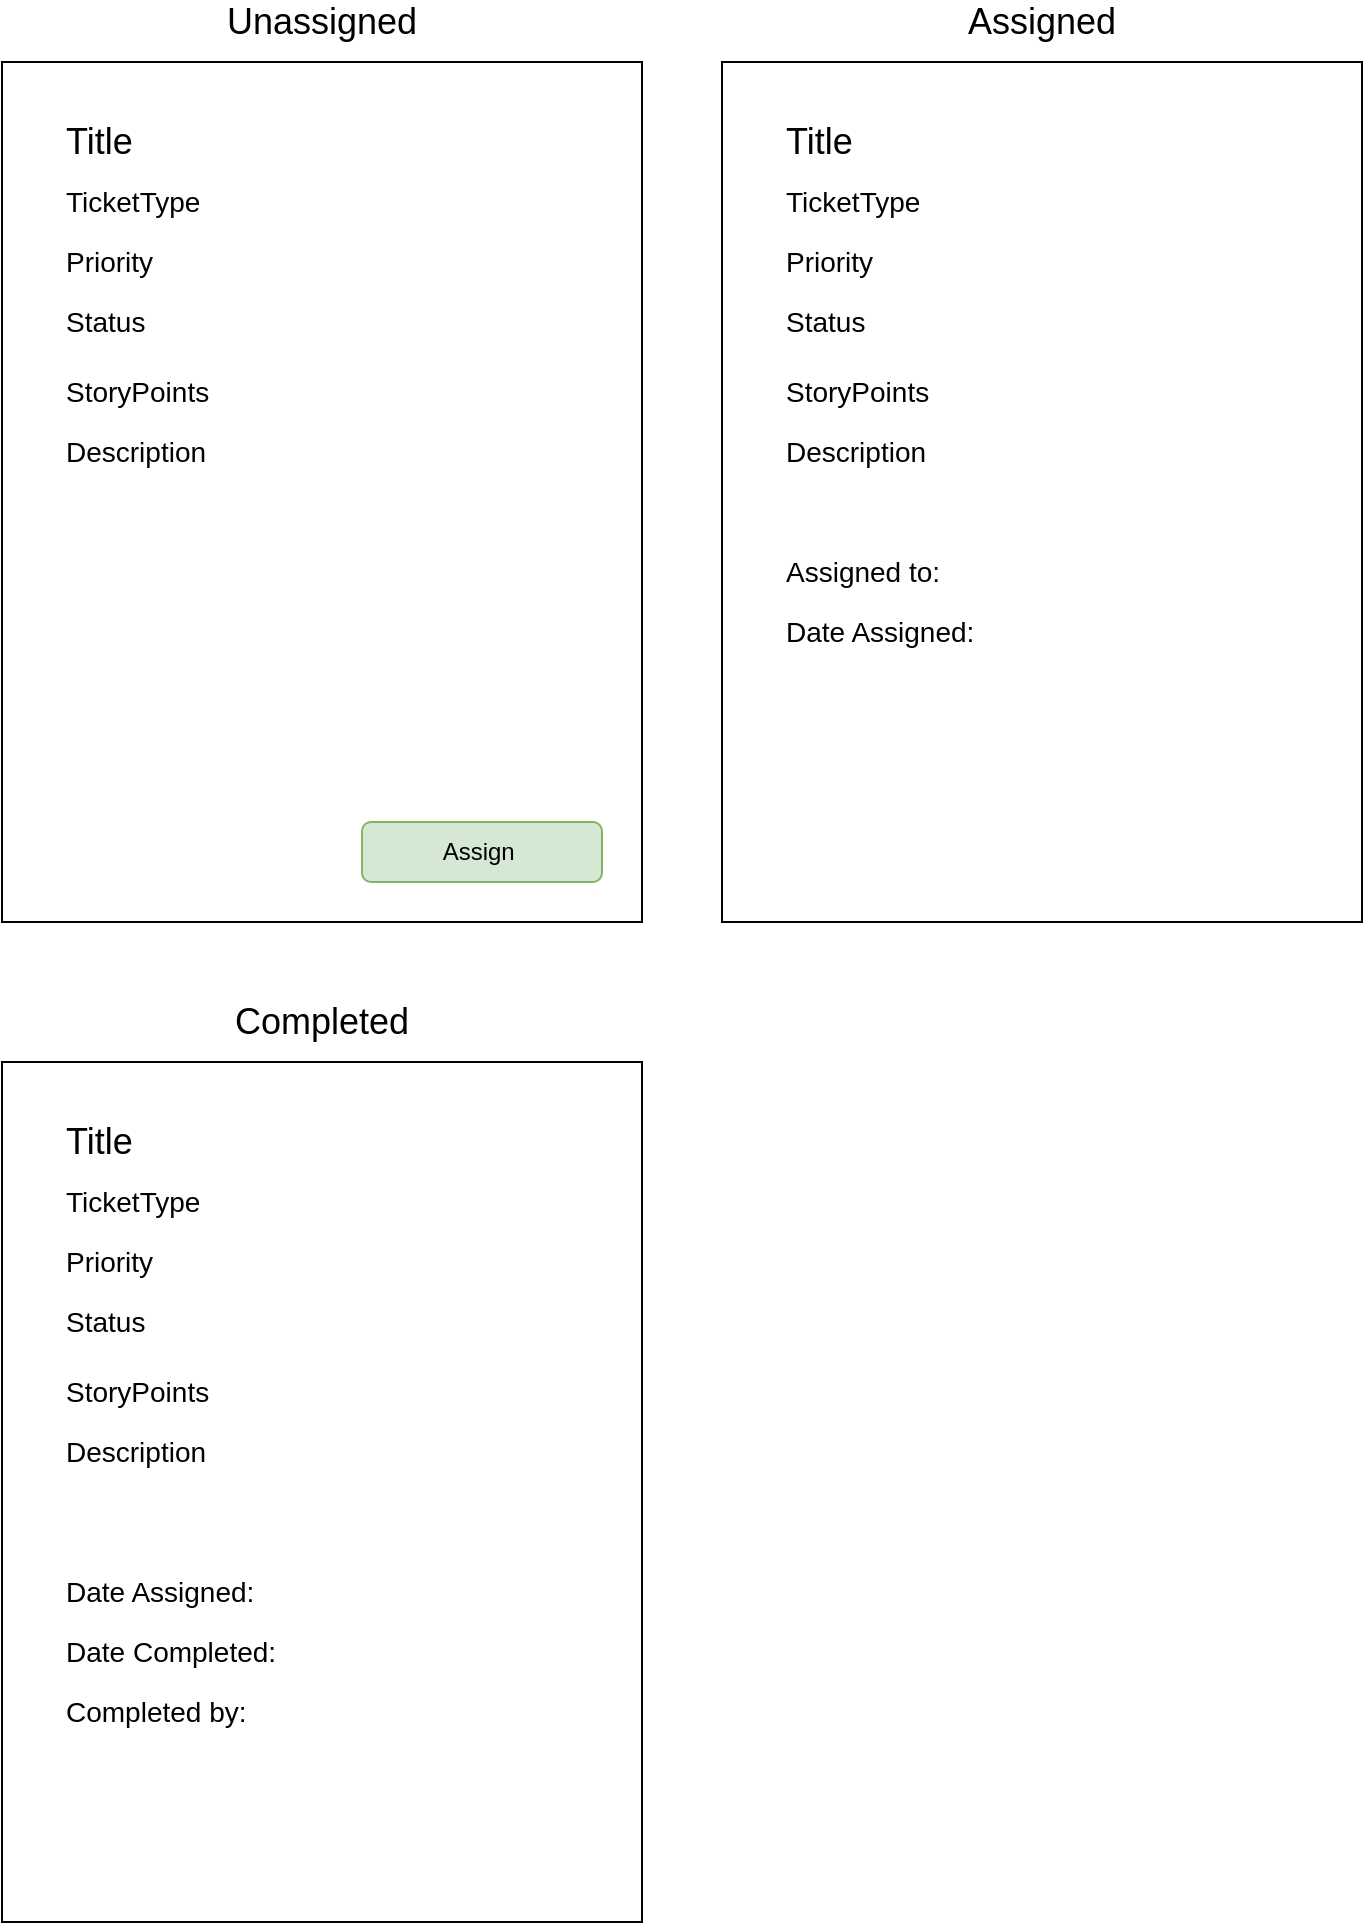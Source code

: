 <mxfile version="13.1.2" type="google"><diagram id="bSH4EFuefJd_Re73hRS8" name="Page-1"><mxGraphModel dx="946" dy="591" grid="1" gridSize="10" guides="1" tooltips="1" connect="1" arrows="1" fold="1" page="1" pageScale="1" pageWidth="850" pageHeight="1100" math="0" shadow="0"><root><mxCell id="0"/><mxCell id="1" parent="0"/><mxCell id="yiVzDNqjRVYFWyxzXyJL-1" value="" style="rounded=0;whiteSpace=wrap;html=1;" vertex="1" parent="1"><mxGeometry x="80" y="80" width="320" height="430" as="geometry"/></mxCell><mxCell id="yiVzDNqjRVYFWyxzXyJL-2" value="&lt;font style=&quot;font-size: 18px&quot;&gt;Title&lt;/font&gt;" style="text;html=1;strokeColor=none;fillColor=none;align=left;verticalAlign=middle;whiteSpace=wrap;rounded=0;" vertex="1" parent="1"><mxGeometry x="110" y="110" width="210" height="20" as="geometry"/></mxCell><mxCell id="yiVzDNqjRVYFWyxzXyJL-3" value="" style="shape=image;html=1;verticalAlign=top;verticalLabelPosition=bottom;labelBackgroundColor=#ffffff;imageAspect=0;aspect=fixed;image=https://cdn4.iconfinder.com/data/icons/ionicons/512/icon-close-128.png" vertex="1" parent="1"><mxGeometry x="370" y="90" width="20" height="20" as="geometry"/></mxCell><mxCell id="yiVzDNqjRVYFWyxzXyJL-5" value="&lt;font style=&quot;font-size: 14px&quot;&gt;TicketType&lt;/font&gt;" style="text;html=1;strokeColor=none;fillColor=none;align=left;verticalAlign=middle;whiteSpace=wrap;rounded=0;" vertex="1" parent="1"><mxGeometry x="110" y="140" width="210" height="20" as="geometry"/></mxCell><mxCell id="yiVzDNqjRVYFWyxzXyJL-6" value="&lt;font style=&quot;font-size: 14px&quot;&gt;Priority&amp;nbsp;&lt;/font&gt;" style="text;html=1;strokeColor=none;fillColor=none;align=left;verticalAlign=middle;whiteSpace=wrap;rounded=0;" vertex="1" parent="1"><mxGeometry x="110" y="170" width="210" height="20" as="geometry"/></mxCell><mxCell id="yiVzDNqjRVYFWyxzXyJL-9" value="&lt;span style=&quot;font-size: 14px&quot;&gt;Status&lt;/span&gt;" style="text;html=1;strokeColor=none;fillColor=none;align=left;verticalAlign=middle;whiteSpace=wrap;rounded=0;" vertex="1" parent="1"><mxGeometry x="110" y="200" width="210" height="20" as="geometry"/></mxCell><mxCell id="yiVzDNqjRVYFWyxzXyJL-10" value="&lt;span style=&quot;font-size: 14px&quot;&gt;Description&lt;/span&gt;" style="text;html=1;strokeColor=none;fillColor=none;align=left;verticalAlign=middle;whiteSpace=wrap;rounded=0;" vertex="1" parent="1"><mxGeometry x="110" y="240" width="210" height="70" as="geometry"/></mxCell><mxCell id="yiVzDNqjRVYFWyxzXyJL-11" value="&lt;span style=&quot;font-size: 14px&quot;&gt;StoryPoints&lt;/span&gt;" style="text;html=1;strokeColor=none;fillColor=none;align=left;verticalAlign=middle;whiteSpace=wrap;rounded=0;" vertex="1" parent="1"><mxGeometry x="110" y="230" width="80" height="30" as="geometry"/></mxCell><mxCell id="yiVzDNqjRVYFWyxzXyJL-15" value="" style="rounded=1;whiteSpace=wrap;html=1;fillColor=#d5e8d4;strokeColor=#82b366;" vertex="1" parent="1"><mxGeometry x="260" y="460" width="120" height="30" as="geometry"/></mxCell><mxCell id="yiVzDNqjRVYFWyxzXyJL-16" value="Assign&amp;nbsp;" style="text;html=1;strokeColor=none;fillColor=none;align=center;verticalAlign=middle;whiteSpace=wrap;rounded=0;" vertex="1" parent="1"><mxGeometry x="270" y="465" width="100" height="20" as="geometry"/></mxCell><mxCell id="yiVzDNqjRVYFWyxzXyJL-19" value="&lt;font style=&quot;font-size: 18px&quot;&gt;Unassigned&lt;/font&gt;" style="text;html=1;strokeColor=none;fillColor=none;align=center;verticalAlign=middle;whiteSpace=wrap;rounded=0;" vertex="1" parent="1"><mxGeometry x="160" y="50" width="160" height="20" as="geometry"/></mxCell><mxCell id="yiVzDNqjRVYFWyxzXyJL-45" value="" style="rounded=0;whiteSpace=wrap;html=1;" vertex="1" parent="1"><mxGeometry x="440" y="80" width="320" height="430" as="geometry"/></mxCell><mxCell id="yiVzDNqjRVYFWyxzXyJL-46" value="&lt;font style=&quot;font-size: 18px&quot;&gt;Title&lt;/font&gt;" style="text;html=1;strokeColor=none;fillColor=none;align=left;verticalAlign=middle;whiteSpace=wrap;rounded=0;" vertex="1" parent="1"><mxGeometry x="470" y="110" width="210" height="20" as="geometry"/></mxCell><mxCell id="yiVzDNqjRVYFWyxzXyJL-47" value="" style="shape=image;html=1;verticalAlign=top;verticalLabelPosition=bottom;labelBackgroundColor=#ffffff;imageAspect=0;aspect=fixed;image=https://cdn4.iconfinder.com/data/icons/ionicons/512/icon-close-128.png" vertex="1" parent="1"><mxGeometry x="730" y="90" width="20" height="20" as="geometry"/></mxCell><mxCell id="yiVzDNqjRVYFWyxzXyJL-48" value="&lt;font style=&quot;font-size: 14px&quot;&gt;TicketType&lt;/font&gt;" style="text;html=1;strokeColor=none;fillColor=none;align=left;verticalAlign=middle;whiteSpace=wrap;rounded=0;" vertex="1" parent="1"><mxGeometry x="470" y="140" width="210" height="20" as="geometry"/></mxCell><mxCell id="yiVzDNqjRVYFWyxzXyJL-49" value="&lt;font style=&quot;font-size: 14px&quot;&gt;Priority&amp;nbsp;&lt;/font&gt;" style="text;html=1;strokeColor=none;fillColor=none;align=left;verticalAlign=middle;whiteSpace=wrap;rounded=0;" vertex="1" parent="1"><mxGeometry x="470" y="170" width="210" height="20" as="geometry"/></mxCell><mxCell id="yiVzDNqjRVYFWyxzXyJL-50" value="&lt;span style=&quot;font-size: 14px&quot;&gt;Status&lt;/span&gt;" style="text;html=1;strokeColor=none;fillColor=none;align=left;verticalAlign=middle;whiteSpace=wrap;rounded=0;" vertex="1" parent="1"><mxGeometry x="470" y="200" width="210" height="20" as="geometry"/></mxCell><mxCell id="yiVzDNqjRVYFWyxzXyJL-51" value="&lt;span style=&quot;font-size: 14px&quot;&gt;Description&lt;/span&gt;" style="text;html=1;strokeColor=none;fillColor=none;align=left;verticalAlign=middle;whiteSpace=wrap;rounded=0;" vertex="1" parent="1"><mxGeometry x="470" y="240" width="210" height="70" as="geometry"/></mxCell><mxCell id="yiVzDNqjRVYFWyxzXyJL-52" value="&lt;span style=&quot;font-size: 14px&quot;&gt;StoryPoints&lt;/span&gt;" style="text;html=1;strokeColor=none;fillColor=none;align=left;verticalAlign=middle;whiteSpace=wrap;rounded=0;" vertex="1" parent="1"><mxGeometry x="470" y="230" width="80" height="30" as="geometry"/></mxCell><mxCell id="yiVzDNqjRVYFWyxzXyJL-53" value="&lt;span style=&quot;font-size: 14px&quot;&gt;Assigned to:&lt;/span&gt;" style="text;html=1;strokeColor=none;fillColor=none;align=left;verticalAlign=middle;whiteSpace=wrap;rounded=0;" vertex="1" parent="1"><mxGeometry x="470" y="320" width="100" height="30" as="geometry"/></mxCell><mxCell id="yiVzDNqjRVYFWyxzXyJL-56" value="&lt;font style=&quot;font-size: 18px&quot;&gt;Assigned&lt;/font&gt;" style="text;html=1;strokeColor=none;fillColor=none;align=center;verticalAlign=middle;whiteSpace=wrap;rounded=0;" vertex="1" parent="1"><mxGeometry x="520" y="50" width="160" height="20" as="geometry"/></mxCell><mxCell id="yiVzDNqjRVYFWyxzXyJL-69" value="&lt;span style=&quot;font-size: 14px&quot;&gt;Date Assigned:&lt;/span&gt;" style="text;html=1;strokeColor=none;fillColor=none;align=left;verticalAlign=middle;whiteSpace=wrap;rounded=0;" vertex="1" parent="1"><mxGeometry x="470" y="350" width="100" height="30" as="geometry"/></mxCell><mxCell id="yiVzDNqjRVYFWyxzXyJL-81" value="" style="rounded=0;whiteSpace=wrap;html=1;" vertex="1" parent="1"><mxGeometry x="80" y="580" width="320" height="430" as="geometry"/></mxCell><mxCell id="yiVzDNqjRVYFWyxzXyJL-82" value="&lt;font style=&quot;font-size: 18px&quot;&gt;Title&lt;/font&gt;" style="text;html=1;strokeColor=none;fillColor=none;align=left;verticalAlign=middle;whiteSpace=wrap;rounded=0;" vertex="1" parent="1"><mxGeometry x="110" y="610" width="210" height="20" as="geometry"/></mxCell><mxCell id="yiVzDNqjRVYFWyxzXyJL-83" value="" style="shape=image;html=1;verticalAlign=top;verticalLabelPosition=bottom;labelBackgroundColor=#ffffff;imageAspect=0;aspect=fixed;image=https://cdn4.iconfinder.com/data/icons/ionicons/512/icon-close-128.png" vertex="1" parent="1"><mxGeometry x="370" y="590" width="20" height="20" as="geometry"/></mxCell><mxCell id="yiVzDNqjRVYFWyxzXyJL-84" value="&lt;font style=&quot;font-size: 14px&quot;&gt;TicketType&lt;/font&gt;" style="text;html=1;strokeColor=none;fillColor=none;align=left;verticalAlign=middle;whiteSpace=wrap;rounded=0;" vertex="1" parent="1"><mxGeometry x="110" y="640" width="210" height="20" as="geometry"/></mxCell><mxCell id="yiVzDNqjRVYFWyxzXyJL-85" value="&lt;font style=&quot;font-size: 14px&quot;&gt;Priority&amp;nbsp;&lt;/font&gt;" style="text;html=1;strokeColor=none;fillColor=none;align=left;verticalAlign=middle;whiteSpace=wrap;rounded=0;" vertex="1" parent="1"><mxGeometry x="110" y="670" width="210" height="20" as="geometry"/></mxCell><mxCell id="yiVzDNqjRVYFWyxzXyJL-86" value="&lt;span style=&quot;font-size: 14px&quot;&gt;Status&lt;/span&gt;" style="text;html=1;strokeColor=none;fillColor=none;align=left;verticalAlign=middle;whiteSpace=wrap;rounded=0;" vertex="1" parent="1"><mxGeometry x="110" y="700" width="210" height="20" as="geometry"/></mxCell><mxCell id="yiVzDNqjRVYFWyxzXyJL-87" value="&lt;span style=&quot;font-size: 14px&quot;&gt;Description&lt;/span&gt;" style="text;html=1;strokeColor=none;fillColor=none;align=left;verticalAlign=middle;whiteSpace=wrap;rounded=0;" vertex="1" parent="1"><mxGeometry x="110" y="740" width="210" height="70" as="geometry"/></mxCell><mxCell id="yiVzDNqjRVYFWyxzXyJL-88" value="&lt;span style=&quot;font-size: 14px&quot;&gt;StoryPoints&lt;/span&gt;" style="text;html=1;strokeColor=none;fillColor=none;align=left;verticalAlign=middle;whiteSpace=wrap;rounded=0;" vertex="1" parent="1"><mxGeometry x="110" y="730" width="80" height="30" as="geometry"/></mxCell><mxCell id="yiVzDNqjRVYFWyxzXyJL-89" value="&lt;span style=&quot;font-size: 14px&quot;&gt;Completed by:&lt;/span&gt;" style="text;html=1;strokeColor=none;fillColor=none;align=left;verticalAlign=middle;whiteSpace=wrap;rounded=0;" vertex="1" parent="1"><mxGeometry x="110" y="890" width="100" height="30" as="geometry"/></mxCell><mxCell id="yiVzDNqjRVYFWyxzXyJL-90" value="&lt;font style=&quot;font-size: 18px&quot;&gt;Completed&lt;/font&gt;" style="text;html=1;strokeColor=none;fillColor=none;align=center;verticalAlign=middle;whiteSpace=wrap;rounded=0;" vertex="1" parent="1"><mxGeometry x="160" y="550" width="160" height="20" as="geometry"/></mxCell><mxCell id="yiVzDNqjRVYFWyxzXyJL-91" value="&lt;span style=&quot;font-size: 14px&quot;&gt;Date Assigned:&lt;/span&gt;" style="text;html=1;strokeColor=none;fillColor=none;align=left;verticalAlign=middle;whiteSpace=wrap;rounded=0;" vertex="1" parent="1"><mxGeometry x="110" y="830" width="100" height="30" as="geometry"/></mxCell><mxCell id="yiVzDNqjRVYFWyxzXyJL-92" value="&lt;span style=&quot;font-size: 14px&quot;&gt;Date Completed:&lt;/span&gt;" style="text;html=1;strokeColor=none;fillColor=none;align=left;verticalAlign=middle;whiteSpace=wrap;rounded=0;" vertex="1" parent="1"><mxGeometry x="110" y="860" width="120" height="30" as="geometry"/></mxCell></root></mxGraphModel></diagram></mxfile>